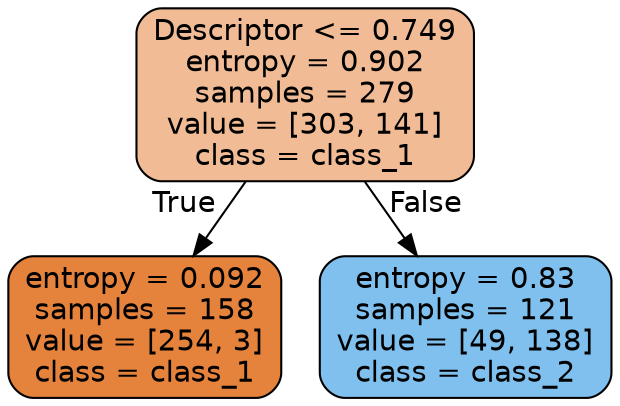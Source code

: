 digraph Tree {
node [shape=box, style="filled, rounded", color="black", fontname="helvetica"] ;
edge [fontname="helvetica"] ;
0 [label="Descriptor <= 0.749\nentropy = 0.902\nsamples = 279\nvalue = [303, 141]\nclass = class_1", fillcolor="#f1bc95"] ;
1 [label="entropy = 0.092\nsamples = 158\nvalue = [254, 3]\nclass = class_1", fillcolor="#e5823b"] ;
0 -> 1 [labeldistance=2.5, labelangle=45, headlabel="True"] ;
2 [label="entropy = 0.83\nsamples = 121\nvalue = [49, 138]\nclass = class_2", fillcolor="#7fc0ee"] ;
0 -> 2 [labeldistance=2.5, labelangle=-45, headlabel="False"] ;
}